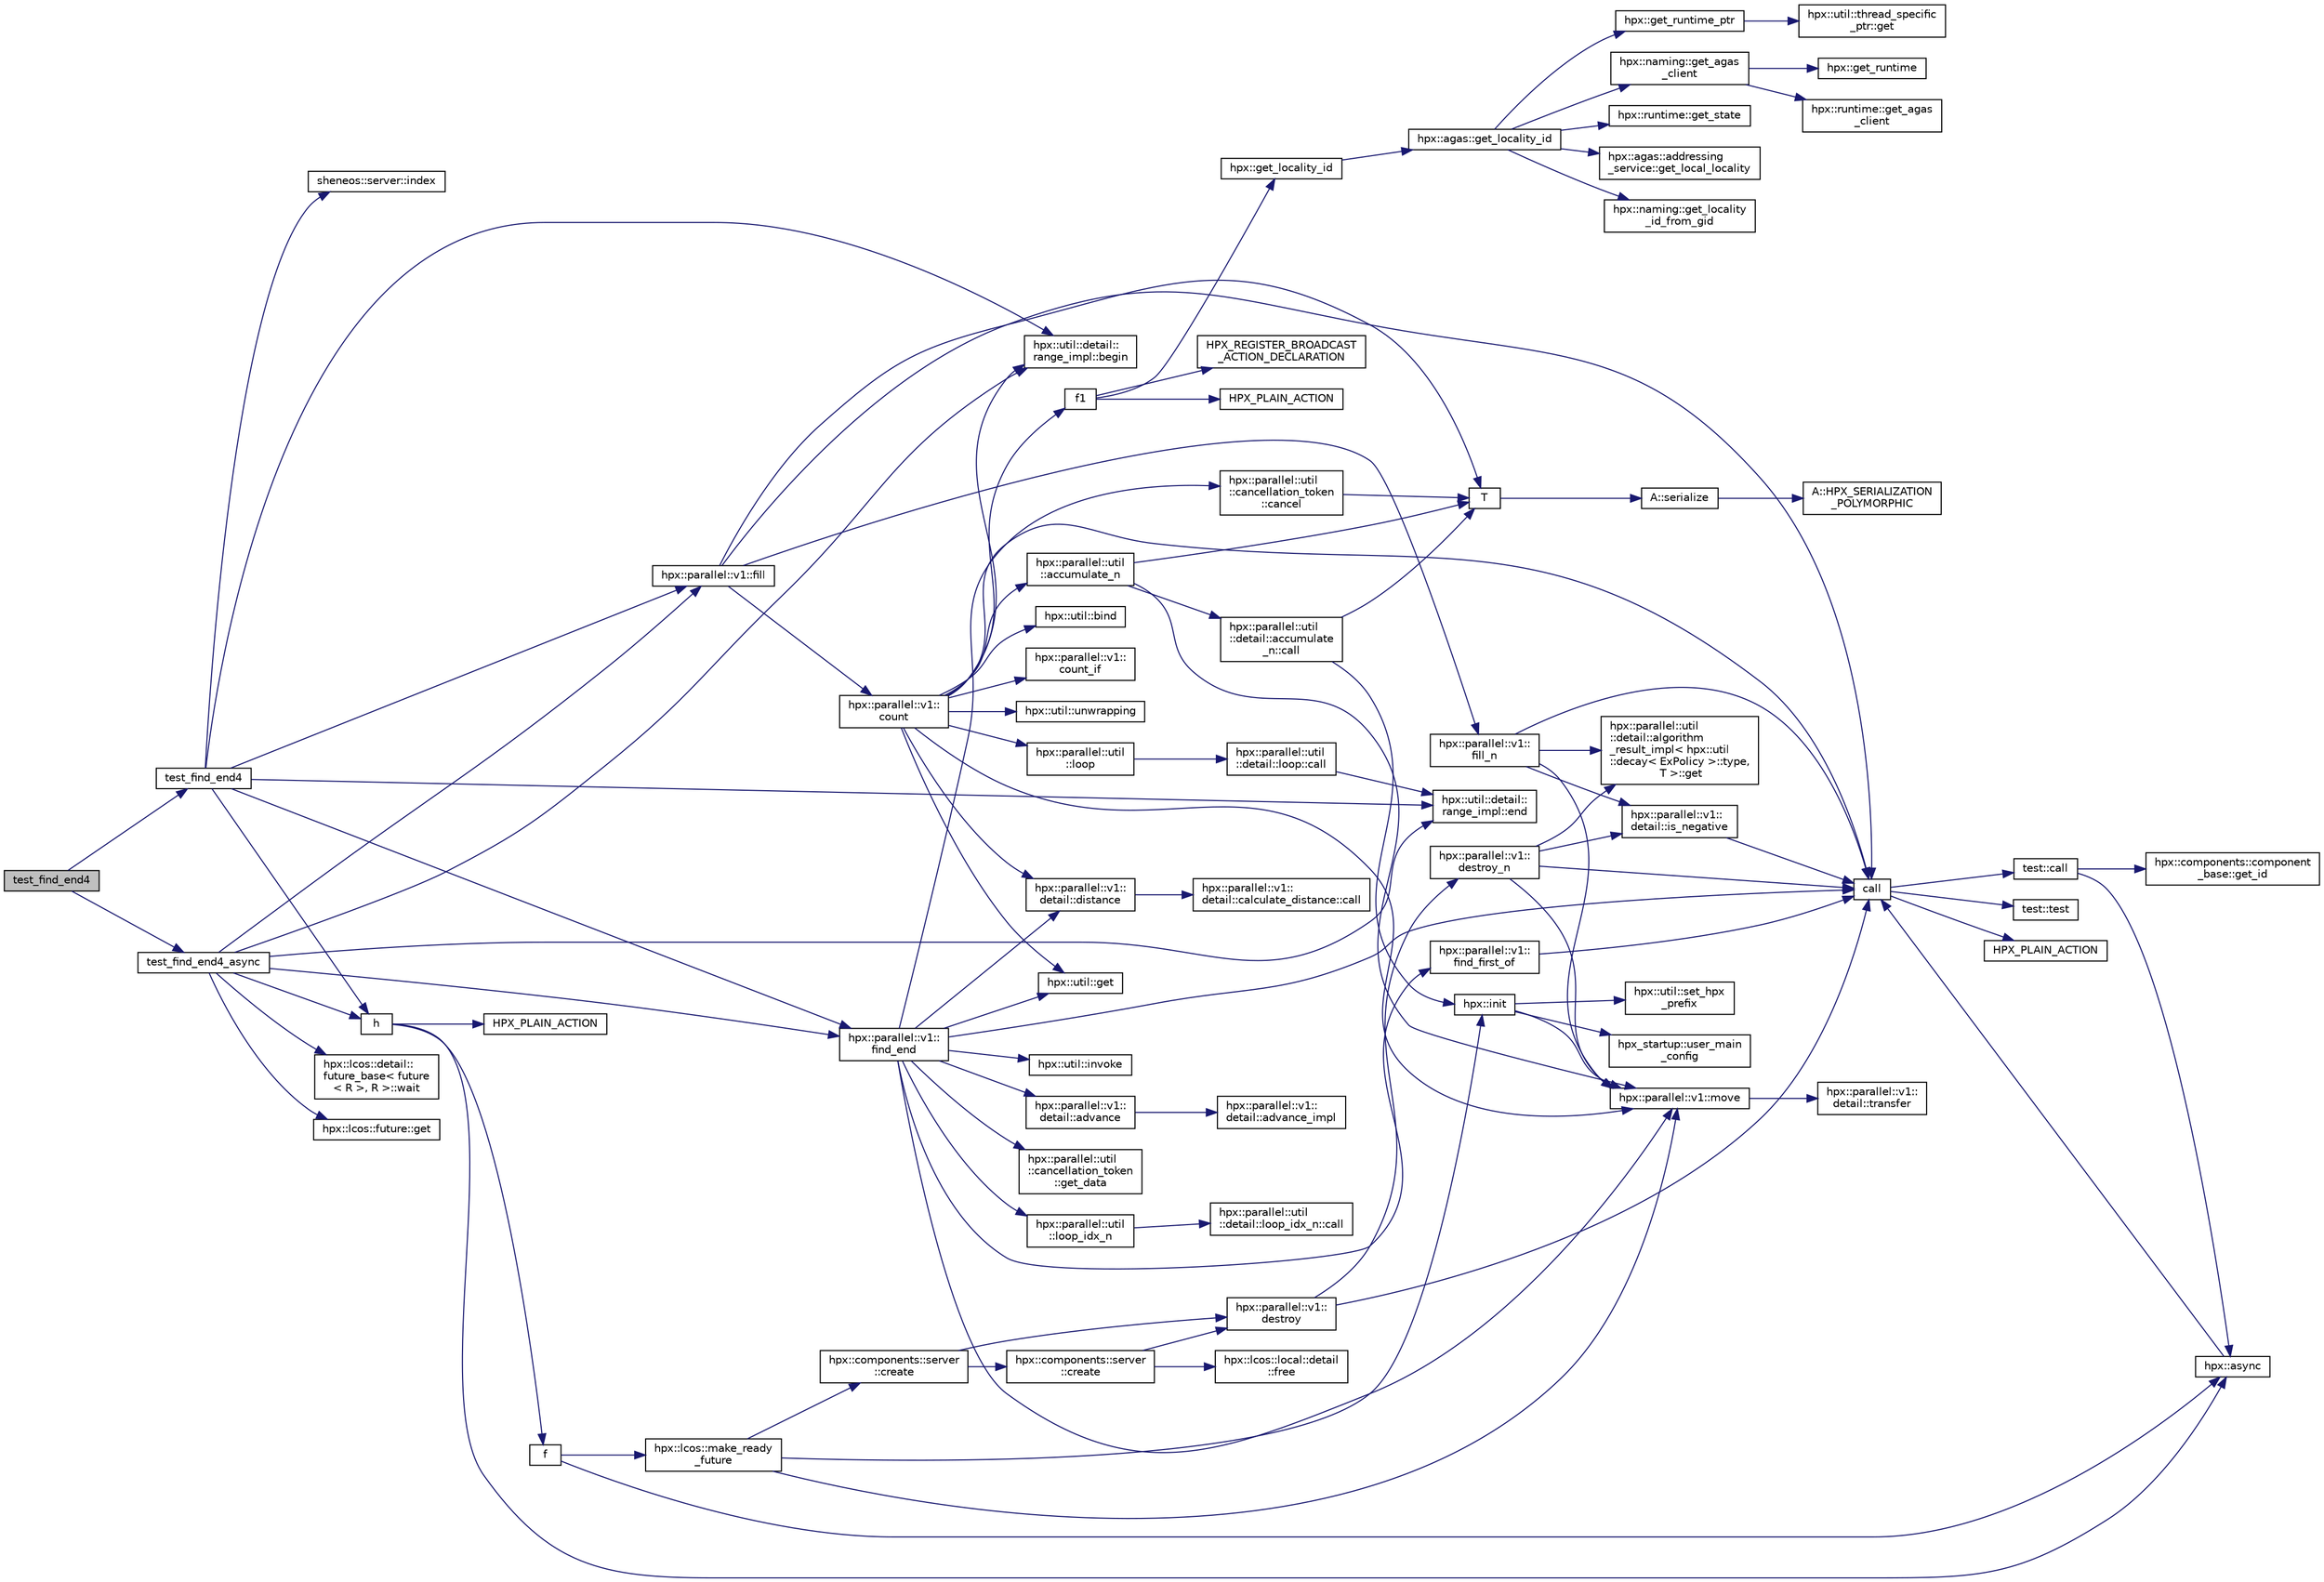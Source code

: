 digraph "test_find_end4"
{
  edge [fontname="Helvetica",fontsize="10",labelfontname="Helvetica",labelfontsize="10"];
  node [fontname="Helvetica",fontsize="10",shape=record];
  rankdir="LR";
  Node711 [label="test_find_end4",height=0.2,width=0.4,color="black", fillcolor="grey75", style="filled", fontcolor="black"];
  Node711 -> Node712 [color="midnightblue",fontsize="10",style="solid",fontname="Helvetica"];
  Node712 [label="test_find_end4",height=0.2,width=0.4,color="black", fillcolor="white", style="filled",URL="$de/d27/findend_8cpp.html#ad1c1901e09334db9e91e633a700d5e7c"];
  Node712 -> Node713 [color="midnightblue",fontsize="10",style="solid",fontname="Helvetica"];
  Node713 [label="hpx::parallel::v1::fill",height=0.2,width=0.4,color="black", fillcolor="white", style="filled",URL="$db/db9/namespacehpx_1_1parallel_1_1v1.html#a2e0f7399daabb5d675c4229ca3d71809"];
  Node713 -> Node714 [color="midnightblue",fontsize="10",style="solid",fontname="Helvetica"];
  Node714 [label="hpx::parallel::v1::\lfill_n",height=0.2,width=0.4,color="black", fillcolor="white", style="filled",URL="$db/db9/namespacehpx_1_1parallel_1_1v1.html#ac0cd28f401b453cbe1425b3f5ebc1b4b"];
  Node714 -> Node715 [color="midnightblue",fontsize="10",style="solid",fontname="Helvetica"];
  Node715 [label="hpx::parallel::v1::\ldetail::is_negative",height=0.2,width=0.4,color="black", fillcolor="white", style="filled",URL="$d2/ddd/namespacehpx_1_1parallel_1_1v1_1_1detail.html#adf2e40fc4b20ad0fd442ee3118a4d527"];
  Node715 -> Node716 [color="midnightblue",fontsize="10",style="solid",fontname="Helvetica"];
  Node716 [label="call",height=0.2,width=0.4,color="black", fillcolor="white", style="filled",URL="$d2/d67/promise__1620_8cpp.html#a58357f0b82bc761e1d0b9091ed563a70"];
  Node716 -> Node717 [color="midnightblue",fontsize="10",style="solid",fontname="Helvetica"];
  Node717 [label="test::test",height=0.2,width=0.4,color="black", fillcolor="white", style="filled",URL="$d8/d89/structtest.html#ab42d5ece712d716b04cb3f686f297a26"];
  Node716 -> Node718 [color="midnightblue",fontsize="10",style="solid",fontname="Helvetica"];
  Node718 [label="HPX_PLAIN_ACTION",height=0.2,width=0.4,color="black", fillcolor="white", style="filled",URL="$d2/d67/promise__1620_8cpp.html#ab96aab827a4b1fcaf66cfe0ba83fef23"];
  Node716 -> Node719 [color="midnightblue",fontsize="10",style="solid",fontname="Helvetica"];
  Node719 [label="test::call",height=0.2,width=0.4,color="black", fillcolor="white", style="filled",URL="$d8/d89/structtest.html#aeb29e7ed6518b9426ccf1344c52620ae"];
  Node719 -> Node720 [color="midnightblue",fontsize="10",style="solid",fontname="Helvetica"];
  Node720 [label="hpx::async",height=0.2,width=0.4,color="black", fillcolor="white", style="filled",URL="$d8/d83/namespacehpx.html#acb7d8e37b73b823956ce144f9a57eaa4"];
  Node720 -> Node716 [color="midnightblue",fontsize="10",style="solid",fontname="Helvetica"];
  Node719 -> Node721 [color="midnightblue",fontsize="10",style="solid",fontname="Helvetica"];
  Node721 [label="hpx::components::component\l_base::get_id",height=0.2,width=0.4,color="black", fillcolor="white", style="filled",URL="$d2/de6/classhpx_1_1components_1_1component__base.html#a4c8fd93514039bdf01c48d66d82b19cd"];
  Node714 -> Node722 [color="midnightblue",fontsize="10",style="solid",fontname="Helvetica"];
  Node722 [label="hpx::parallel::util\l::detail::algorithm\l_result_impl\< hpx::util\l::decay\< ExPolicy \>::type,\l T \>::get",height=0.2,width=0.4,color="black", fillcolor="white", style="filled",URL="$d2/d42/structhpx_1_1parallel_1_1util_1_1detail_1_1algorithm__result__impl.html#ab5b051e8ec74eff5e0e62fd63f5d377e"];
  Node714 -> Node723 [color="midnightblue",fontsize="10",style="solid",fontname="Helvetica"];
  Node723 [label="hpx::parallel::v1::move",height=0.2,width=0.4,color="black", fillcolor="white", style="filled",URL="$db/db9/namespacehpx_1_1parallel_1_1v1.html#aa7c4ede081ce786c9d1eb1adff495cfc"];
  Node723 -> Node724 [color="midnightblue",fontsize="10",style="solid",fontname="Helvetica"];
  Node724 [label="hpx::parallel::v1::\ldetail::transfer",height=0.2,width=0.4,color="black", fillcolor="white", style="filled",URL="$d2/ddd/namespacehpx_1_1parallel_1_1v1_1_1detail.html#ab1b56a05e1885ca7cc7ffa1804dd2f3c"];
  Node714 -> Node716 [color="midnightblue",fontsize="10",style="solid",fontname="Helvetica"];
  Node713 -> Node725 [color="midnightblue",fontsize="10",style="solid",fontname="Helvetica"];
  Node725 [label="hpx::parallel::v1::\lcount",height=0.2,width=0.4,color="black", fillcolor="white", style="filled",URL="$db/db9/namespacehpx_1_1parallel_1_1v1.html#a19d058114a2bd44801aab4176b188e23"];
  Node725 -> Node726 [color="midnightblue",fontsize="10",style="solid",fontname="Helvetica"];
  Node726 [label="hpx::parallel::v1::\lcount_if",height=0.2,width=0.4,color="black", fillcolor="white", style="filled",URL="$db/db9/namespacehpx_1_1parallel_1_1v1.html#ad836ff017ec208c2d6388a9b47b05ce0"];
  Node725 -> Node727 [color="midnightblue",fontsize="10",style="solid",fontname="Helvetica"];
  Node727 [label="f1",height=0.2,width=0.4,color="black", fillcolor="white", style="filled",URL="$d8/d8b/broadcast_8cpp.html#a1751fbd41f2529b84514a9dbd767959a"];
  Node727 -> Node728 [color="midnightblue",fontsize="10",style="solid",fontname="Helvetica"];
  Node728 [label="hpx::get_locality_id",height=0.2,width=0.4,color="black", fillcolor="white", style="filled",URL="$d8/d83/namespacehpx.html#a158d7c54a657bb364c1704033010697b",tooltip="Return the number of the locality this function is being called from. "];
  Node728 -> Node729 [color="midnightblue",fontsize="10",style="solid",fontname="Helvetica"];
  Node729 [label="hpx::agas::get_locality_id",height=0.2,width=0.4,color="black", fillcolor="white", style="filled",URL="$dc/d54/namespacehpx_1_1agas.html#a491cc2ddecdf0f1a9129900caa6a4d3e"];
  Node729 -> Node730 [color="midnightblue",fontsize="10",style="solid",fontname="Helvetica"];
  Node730 [label="hpx::get_runtime_ptr",height=0.2,width=0.4,color="black", fillcolor="white", style="filled",URL="$d8/d83/namespacehpx.html#af29daf2bb3e01b4d6495a1742b6cce64"];
  Node730 -> Node731 [color="midnightblue",fontsize="10",style="solid",fontname="Helvetica"];
  Node731 [label="hpx::util::thread_specific\l_ptr::get",height=0.2,width=0.4,color="black", fillcolor="white", style="filled",URL="$d4/d4c/structhpx_1_1util_1_1thread__specific__ptr.html#a3b27d8520710478aa41d1f74206bdba9"];
  Node729 -> Node732 [color="midnightblue",fontsize="10",style="solid",fontname="Helvetica"];
  Node732 [label="hpx::runtime::get_state",height=0.2,width=0.4,color="black", fillcolor="white", style="filled",URL="$d0/d7b/classhpx_1_1runtime.html#ab405f80e060dac95d624520f38b0524c"];
  Node729 -> Node733 [color="midnightblue",fontsize="10",style="solid",fontname="Helvetica"];
  Node733 [label="hpx::naming::get_agas\l_client",height=0.2,width=0.4,color="black", fillcolor="white", style="filled",URL="$d4/dc9/namespacehpx_1_1naming.html#a0408fffd5d34b620712a801b0ae3b032"];
  Node733 -> Node734 [color="midnightblue",fontsize="10",style="solid",fontname="Helvetica"];
  Node734 [label="hpx::get_runtime",height=0.2,width=0.4,color="black", fillcolor="white", style="filled",URL="$d8/d83/namespacehpx.html#aef902cc6c7dd3b9fbadf34d1e850a070"];
  Node733 -> Node735 [color="midnightblue",fontsize="10",style="solid",fontname="Helvetica"];
  Node735 [label="hpx::runtime::get_agas\l_client",height=0.2,width=0.4,color="black", fillcolor="white", style="filled",URL="$d0/d7b/classhpx_1_1runtime.html#aeb5dddd30d6b9861669af8ad44d1a96a"];
  Node729 -> Node736 [color="midnightblue",fontsize="10",style="solid",fontname="Helvetica"];
  Node736 [label="hpx::agas::addressing\l_service::get_local_locality",height=0.2,width=0.4,color="black", fillcolor="white", style="filled",URL="$db/d58/structhpx_1_1agas_1_1addressing__service.html#ab52c19a37c2a7a006c6c15f90ad0539c"];
  Node729 -> Node737 [color="midnightblue",fontsize="10",style="solid",fontname="Helvetica"];
  Node737 [label="hpx::naming::get_locality\l_id_from_gid",height=0.2,width=0.4,color="black", fillcolor="white", style="filled",URL="$d4/dc9/namespacehpx_1_1naming.html#a7fd43037784560bd04fda9b49e33529f"];
  Node727 -> Node738 [color="midnightblue",fontsize="10",style="solid",fontname="Helvetica"];
  Node738 [label="HPX_PLAIN_ACTION",height=0.2,width=0.4,color="black", fillcolor="white", style="filled",URL="$d8/d8b/broadcast_8cpp.html#a19685a0394ce6a99351f7a679f6eeefc"];
  Node727 -> Node739 [color="midnightblue",fontsize="10",style="solid",fontname="Helvetica"];
  Node739 [label="HPX_REGISTER_BROADCAST\l_ACTION_DECLARATION",height=0.2,width=0.4,color="black", fillcolor="white", style="filled",URL="$d7/d38/addressing__service_8cpp.html#a573d764d9cb34eec46a4bdffcf07875f"];
  Node725 -> Node740 [color="midnightblue",fontsize="10",style="solid",fontname="Helvetica"];
  Node740 [label="hpx::parallel::util\l::loop",height=0.2,width=0.4,color="black", fillcolor="white", style="filled",URL="$df/dc6/namespacehpx_1_1parallel_1_1util.html#a3f434e00f42929aac85debb8c5782213"];
  Node740 -> Node741 [color="midnightblue",fontsize="10",style="solid",fontname="Helvetica"];
  Node741 [label="hpx::parallel::util\l::detail::loop::call",height=0.2,width=0.4,color="black", fillcolor="white", style="filled",URL="$da/d06/structhpx_1_1parallel_1_1util_1_1detail_1_1loop.html#a5c5e8dbda782f09cdb7bc2509e3bf09e"];
  Node741 -> Node742 [color="midnightblue",fontsize="10",style="solid",fontname="Helvetica"];
  Node742 [label="hpx::util::detail::\lrange_impl::end",height=0.2,width=0.4,color="black", fillcolor="white", style="filled",URL="$d4/d4a/namespacehpx_1_1util_1_1detail_1_1range__impl.html#afb2ea48b0902f52ee4d8b764807b4316"];
  Node725 -> Node743 [color="midnightblue",fontsize="10",style="solid",fontname="Helvetica"];
  Node743 [label="hpx::util::bind",height=0.2,width=0.4,color="black", fillcolor="white", style="filled",URL="$df/dad/namespacehpx_1_1util.html#ad844caedf82a0173d6909d910c3e48c6"];
  Node725 -> Node723 [color="midnightblue",fontsize="10",style="solid",fontname="Helvetica"];
  Node725 -> Node744 [color="midnightblue",fontsize="10",style="solid",fontname="Helvetica"];
  Node744 [label="hpx::util::get",height=0.2,width=0.4,color="black", fillcolor="white", style="filled",URL="$df/dad/namespacehpx_1_1util.html#a5cbd3c41f03f4d4acaedaa4777e3cc02"];
  Node725 -> Node716 [color="midnightblue",fontsize="10",style="solid",fontname="Helvetica"];
  Node725 -> Node745 [color="midnightblue",fontsize="10",style="solid",fontname="Helvetica"];
  Node745 [label="hpx::parallel::v1::\ldetail::distance",height=0.2,width=0.4,color="black", fillcolor="white", style="filled",URL="$d2/ddd/namespacehpx_1_1parallel_1_1v1_1_1detail.html#a6bea3c6a5f470cad11f27ee6bab4a33f"];
  Node745 -> Node746 [color="midnightblue",fontsize="10",style="solid",fontname="Helvetica"];
  Node746 [label="hpx::parallel::v1::\ldetail::calculate_distance::call",height=0.2,width=0.4,color="black", fillcolor="white", style="filled",URL="$db/dfa/structhpx_1_1parallel_1_1v1_1_1detail_1_1calculate__distance.html#a950a6627830a7d019ac0e734b0a447bf"];
  Node725 -> Node747 [color="midnightblue",fontsize="10",style="solid",fontname="Helvetica"];
  Node747 [label="hpx::util::unwrapping",height=0.2,width=0.4,color="black", fillcolor="white", style="filled",URL="$df/dad/namespacehpx_1_1util.html#a7529d9ac687684c33403cdd1f9cef8e4"];
  Node725 -> Node748 [color="midnightblue",fontsize="10",style="solid",fontname="Helvetica"];
  Node748 [label="hpx::parallel::util\l::accumulate_n",height=0.2,width=0.4,color="black", fillcolor="white", style="filled",URL="$df/dc6/namespacehpx_1_1parallel_1_1util.html#af19f9a2722f97c2247ea5d0dbb5e2d25"];
  Node748 -> Node749 [color="midnightblue",fontsize="10",style="solid",fontname="Helvetica"];
  Node749 [label="hpx::parallel::util\l::detail::accumulate\l_n::call",height=0.2,width=0.4,color="black", fillcolor="white", style="filled",URL="$d8/d3b/structhpx_1_1parallel_1_1util_1_1detail_1_1accumulate__n.html#a765aceb8ab313fc92f7c4aaf70ccca8f"];
  Node749 -> Node750 [color="midnightblue",fontsize="10",style="solid",fontname="Helvetica"];
  Node750 [label="hpx::init",height=0.2,width=0.4,color="black", fillcolor="white", style="filled",URL="$d8/d83/namespacehpx.html#a3c694ea960b47c56b33351ba16e3d76b",tooltip="Main entry point for launching the HPX runtime system. "];
  Node750 -> Node751 [color="midnightblue",fontsize="10",style="solid",fontname="Helvetica"];
  Node751 [label="hpx::util::set_hpx\l_prefix",height=0.2,width=0.4,color="black", fillcolor="white", style="filled",URL="$df/dad/namespacehpx_1_1util.html#ae40a23c1ba0a48d9304dcf717a95793e"];
  Node750 -> Node752 [color="midnightblue",fontsize="10",style="solid",fontname="Helvetica"];
  Node752 [label="hpx_startup::user_main\l_config",height=0.2,width=0.4,color="black", fillcolor="white", style="filled",URL="$d3/dd2/namespacehpx__startup.html#aaac571d88bd3912a4225a23eb3261637"];
  Node750 -> Node723 [color="midnightblue",fontsize="10",style="solid",fontname="Helvetica"];
  Node749 -> Node753 [color="midnightblue",fontsize="10",style="solid",fontname="Helvetica"];
  Node753 [label="T",height=0.2,width=0.4,color="black", fillcolor="white", style="filled",URL="$db/d33/polymorphic__semiintrusive__template_8cpp.html#ad187658f9cb91c1312b39ae7e896f1ea"];
  Node753 -> Node754 [color="midnightblue",fontsize="10",style="solid",fontname="Helvetica"];
  Node754 [label="A::serialize",height=0.2,width=0.4,color="black", fillcolor="white", style="filled",URL="$d7/da0/struct_a.html#a5f5c287cf471e274ed9dda0da1592212"];
  Node754 -> Node755 [color="midnightblue",fontsize="10",style="solid",fontname="Helvetica"];
  Node755 [label="A::HPX_SERIALIZATION\l_POLYMORPHIC",height=0.2,width=0.4,color="black", fillcolor="white", style="filled",URL="$d7/da0/struct_a.html#ada978cc156cebbafddb1f3aa4c01918c"];
  Node748 -> Node723 [color="midnightblue",fontsize="10",style="solid",fontname="Helvetica"];
  Node748 -> Node753 [color="midnightblue",fontsize="10",style="solid",fontname="Helvetica"];
  Node725 -> Node756 [color="midnightblue",fontsize="10",style="solid",fontname="Helvetica"];
  Node756 [label="hpx::util::detail::\lrange_impl::begin",height=0.2,width=0.4,color="black", fillcolor="white", style="filled",URL="$d4/d4a/namespacehpx_1_1util_1_1detail_1_1range__impl.html#a31e165df2b865cdd961f35ce938db41a"];
  Node713 -> Node753 [color="midnightblue",fontsize="10",style="solid",fontname="Helvetica"];
  Node713 -> Node716 [color="midnightblue",fontsize="10",style="solid",fontname="Helvetica"];
  Node712 -> Node756 [color="midnightblue",fontsize="10",style="solid",fontname="Helvetica"];
  Node712 -> Node742 [color="midnightblue",fontsize="10",style="solid",fontname="Helvetica"];
  Node712 -> Node757 [color="midnightblue",fontsize="10",style="solid",fontname="Helvetica"];
  Node757 [label="h",height=0.2,width=0.4,color="black", fillcolor="white", style="filled",URL="$d4/d13/async__unwrap__1037_8cpp.html#a68bf2774bfb21af6d8c70eaf70834b03"];
  Node757 -> Node720 [color="midnightblue",fontsize="10",style="solid",fontname="Helvetica"];
  Node757 -> Node758 [color="midnightblue",fontsize="10",style="solid",fontname="Helvetica"];
  Node758 [label="f",height=0.2,width=0.4,color="black", fillcolor="white", style="filled",URL="$d4/d13/async__unwrap__1037_8cpp.html#a02a6b0b4f77af9f69a841dc8262b0cd0"];
  Node758 -> Node720 [color="midnightblue",fontsize="10",style="solid",fontname="Helvetica"];
  Node758 -> Node759 [color="midnightblue",fontsize="10",style="solid",fontname="Helvetica"];
  Node759 [label="hpx::lcos::make_ready\l_future",height=0.2,width=0.4,color="black", fillcolor="white", style="filled",URL="$d2/dc9/namespacehpx_1_1lcos.html#a42997564ddfde91d475b8a2cea8f53e4"];
  Node759 -> Node750 [color="midnightblue",fontsize="10",style="solid",fontname="Helvetica"];
  Node759 -> Node760 [color="midnightblue",fontsize="10",style="solid",fontname="Helvetica"];
  Node760 [label="hpx::components::server\l::create",height=0.2,width=0.4,color="black", fillcolor="white", style="filled",URL="$d2/da2/namespacehpx_1_1components_1_1server.html#ac776c89f3d68ceb910e8cee9fa937ab4",tooltip="Create arrays of components using their default constructor. "];
  Node760 -> Node761 [color="midnightblue",fontsize="10",style="solid",fontname="Helvetica"];
  Node761 [label="hpx::components::server\l::create",height=0.2,width=0.4,color="black", fillcolor="white", style="filled",URL="$d2/da2/namespacehpx_1_1components_1_1server.html#a77d26de181c97b444565e230577981bd"];
  Node761 -> Node762 [color="midnightblue",fontsize="10",style="solid",fontname="Helvetica"];
  Node762 [label="hpx::lcos::local::detail\l::free",height=0.2,width=0.4,color="black", fillcolor="white", style="filled",URL="$d4/dcb/namespacehpx_1_1lcos_1_1local_1_1detail.html#a55a940f019734e9bb045dc123cd80e48"];
  Node761 -> Node763 [color="midnightblue",fontsize="10",style="solid",fontname="Helvetica"];
  Node763 [label="hpx::parallel::v1::\ldestroy",height=0.2,width=0.4,color="black", fillcolor="white", style="filled",URL="$db/db9/namespacehpx_1_1parallel_1_1v1.html#acf303558375048e8a7cc9a2c2e09477f"];
  Node763 -> Node716 [color="midnightblue",fontsize="10",style="solid",fontname="Helvetica"];
  Node763 -> Node764 [color="midnightblue",fontsize="10",style="solid",fontname="Helvetica"];
  Node764 [label="hpx::parallel::v1::\ldestroy_n",height=0.2,width=0.4,color="black", fillcolor="white", style="filled",URL="$db/db9/namespacehpx_1_1parallel_1_1v1.html#a71d0691132a300690163f5636bcd5bd3"];
  Node764 -> Node715 [color="midnightblue",fontsize="10",style="solid",fontname="Helvetica"];
  Node764 -> Node722 [color="midnightblue",fontsize="10",style="solid",fontname="Helvetica"];
  Node764 -> Node723 [color="midnightblue",fontsize="10",style="solid",fontname="Helvetica"];
  Node764 -> Node716 [color="midnightblue",fontsize="10",style="solid",fontname="Helvetica"];
  Node760 -> Node763 [color="midnightblue",fontsize="10",style="solid",fontname="Helvetica"];
  Node759 -> Node723 [color="midnightblue",fontsize="10",style="solid",fontname="Helvetica"];
  Node757 -> Node765 [color="midnightblue",fontsize="10",style="solid",fontname="Helvetica"];
  Node765 [label="HPX_PLAIN_ACTION",height=0.2,width=0.4,color="black", fillcolor="white", style="filled",URL="$d4/d13/async__unwrap__1037_8cpp.html#ab5991a65409f0229f564e4935bd7b979"];
  Node712 -> Node766 [color="midnightblue",fontsize="10",style="solid",fontname="Helvetica"];
  Node766 [label="sheneos::server::index",height=0.2,width=0.4,color="black", fillcolor="white", style="filled",URL="$d8/d34/namespacesheneos_1_1server.html#a12e039b67b752981e161139539306f00"];
  Node712 -> Node767 [color="midnightblue",fontsize="10",style="solid",fontname="Helvetica"];
  Node767 [label="hpx::parallel::v1::\lfind_end",height=0.2,width=0.4,color="black", fillcolor="white", style="filled",URL="$db/db9/namespacehpx_1_1parallel_1_1v1.html#a26511ec61e75971d7c4c15c021548f9d"];
  Node767 -> Node716 [color="midnightblue",fontsize="10",style="solid",fontname="Helvetica"];
  Node767 -> Node768 [color="midnightblue",fontsize="10",style="solid",fontname="Helvetica"];
  Node768 [label="hpx::parallel::v1::\lfind_first_of",height=0.2,width=0.4,color="black", fillcolor="white", style="filled",URL="$db/db9/namespacehpx_1_1parallel_1_1v1.html#a988f5accc11d8cef97afdbc5470a9351"];
  Node768 -> Node716 [color="midnightblue",fontsize="10",style="solid",fontname="Helvetica"];
  Node767 -> Node769 [color="midnightblue",fontsize="10",style="solid",fontname="Helvetica"];
  Node769 [label="hpx::util::invoke",height=0.2,width=0.4,color="black", fillcolor="white", style="filled",URL="$df/dad/namespacehpx_1_1util.html#a9ed3f52b36e725e476dbf5099134ed3d"];
  Node767 -> Node745 [color="midnightblue",fontsize="10",style="solid",fontname="Helvetica"];
  Node767 -> Node744 [color="midnightblue",fontsize="10",style="solid",fontname="Helvetica"];
  Node767 -> Node723 [color="midnightblue",fontsize="10",style="solid",fontname="Helvetica"];
  Node767 -> Node770 [color="midnightblue",fontsize="10",style="solid",fontname="Helvetica"];
  Node770 [label="hpx::parallel::util\l::loop_idx_n",height=0.2,width=0.4,color="black", fillcolor="white", style="filled",URL="$df/dc6/namespacehpx_1_1parallel_1_1util.html#a5ead56022529c79b23199382a2dc7766"];
  Node770 -> Node771 [color="midnightblue",fontsize="10",style="solid",fontname="Helvetica"];
  Node771 [label="hpx::parallel::util\l::detail::loop_idx_n::call",height=0.2,width=0.4,color="black", fillcolor="white", style="filled",URL="$d1/d45/structhpx_1_1parallel_1_1util_1_1detail_1_1loop__idx__n.html#a6cf1cdf1c2db703be4edd390846da01a"];
  Node767 -> Node772 [color="midnightblue",fontsize="10",style="solid",fontname="Helvetica"];
  Node772 [label="hpx::parallel::util\l::cancellation_token\l::cancel",height=0.2,width=0.4,color="black", fillcolor="white", style="filled",URL="$d7/dc1/classhpx_1_1parallel_1_1util_1_1cancellation__token.html#a7c04c9ed73eaa872cfd6b72b52922796"];
  Node772 -> Node753 [color="midnightblue",fontsize="10",style="solid",fontname="Helvetica"];
  Node767 -> Node773 [color="midnightblue",fontsize="10",style="solid",fontname="Helvetica"];
  Node773 [label="hpx::parallel::util\l::cancellation_token\l::get_data",height=0.2,width=0.4,color="black", fillcolor="white", style="filled",URL="$d7/dc1/classhpx_1_1parallel_1_1util_1_1cancellation__token.html#a63ec3c9e5287d23c9e9d4ce1777e49d2"];
  Node767 -> Node774 [color="midnightblue",fontsize="10",style="solid",fontname="Helvetica"];
  Node774 [label="hpx::parallel::v1::\ldetail::advance",height=0.2,width=0.4,color="black", fillcolor="white", style="filled",URL="$d2/ddd/namespacehpx_1_1parallel_1_1v1_1_1detail.html#ad9fca7bce7b3e3c32302967ffc1fb4a4"];
  Node774 -> Node775 [color="midnightblue",fontsize="10",style="solid",fontname="Helvetica"];
  Node775 [label="hpx::parallel::v1::\ldetail::advance_impl",height=0.2,width=0.4,color="black", fillcolor="white", style="filled",URL="$d2/ddd/namespacehpx_1_1parallel_1_1v1_1_1detail.html#ad4fa62ca115927187e4063b65ee5f317"];
  Node711 -> Node776 [color="midnightblue",fontsize="10",style="solid",fontname="Helvetica"];
  Node776 [label="test_find_end4_async",height=0.2,width=0.4,color="black", fillcolor="white", style="filled",URL="$de/d27/findend_8cpp.html#ab88baf684c0296678fc8b3656855906a"];
  Node776 -> Node713 [color="midnightblue",fontsize="10",style="solid",fontname="Helvetica"];
  Node776 -> Node756 [color="midnightblue",fontsize="10",style="solid",fontname="Helvetica"];
  Node776 -> Node742 [color="midnightblue",fontsize="10",style="solid",fontname="Helvetica"];
  Node776 -> Node757 [color="midnightblue",fontsize="10",style="solid",fontname="Helvetica"];
  Node776 -> Node767 [color="midnightblue",fontsize="10",style="solid",fontname="Helvetica"];
  Node776 -> Node777 [color="midnightblue",fontsize="10",style="solid",fontname="Helvetica"];
  Node777 [label="hpx::lcos::detail::\lfuture_base\< future\l\< R \>, R \>::wait",height=0.2,width=0.4,color="black", fillcolor="white", style="filled",URL="$d5/dd7/classhpx_1_1lcos_1_1detail_1_1future__base.html#a028190ad98b2865e267745247b6b5ae8"];
  Node776 -> Node778 [color="midnightblue",fontsize="10",style="solid",fontname="Helvetica"];
  Node778 [label="hpx::lcos::future::get",height=0.2,width=0.4,color="black", fillcolor="white", style="filled",URL="$d0/d33/classhpx_1_1lcos_1_1future.html#a8c28269486d5620ac48af349f17bb41c"];
}

